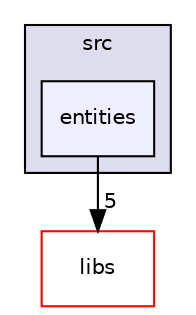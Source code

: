 digraph "src/entities" {
  compound=true
  node [ fontsize="10", fontname="Helvetica"];
  edge [ labelfontsize="10", labelfontname="Helvetica"];
  subgraph clusterdir_68267d1309a1af8e8297ef4c3efbcdba {
    graph [ bgcolor="#ddddee", pencolor="black", label="src" fontname="Helvetica", fontsize="10", URL="dir_68267d1309a1af8e8297ef4c3efbcdba.html"]
  dir_d691984d1d74be3b164cee16192654be [shape=box, label="entities", style="filled", fillcolor="#eeeeff", pencolor="black", URL="dir_d691984d1d74be3b164cee16192654be.html"];
  }
  dir_6719ab1f1f7655efc2fa43f7eb574fd1 [shape=box label="libs" fillcolor="white" style="filled" color="red" URL="dir_6719ab1f1f7655efc2fa43f7eb574fd1.html"];
  dir_d691984d1d74be3b164cee16192654be->dir_6719ab1f1f7655efc2fa43f7eb574fd1 [headlabel="5", labeldistance=1.5 headhref="dir_000035_000015.html"];
}
